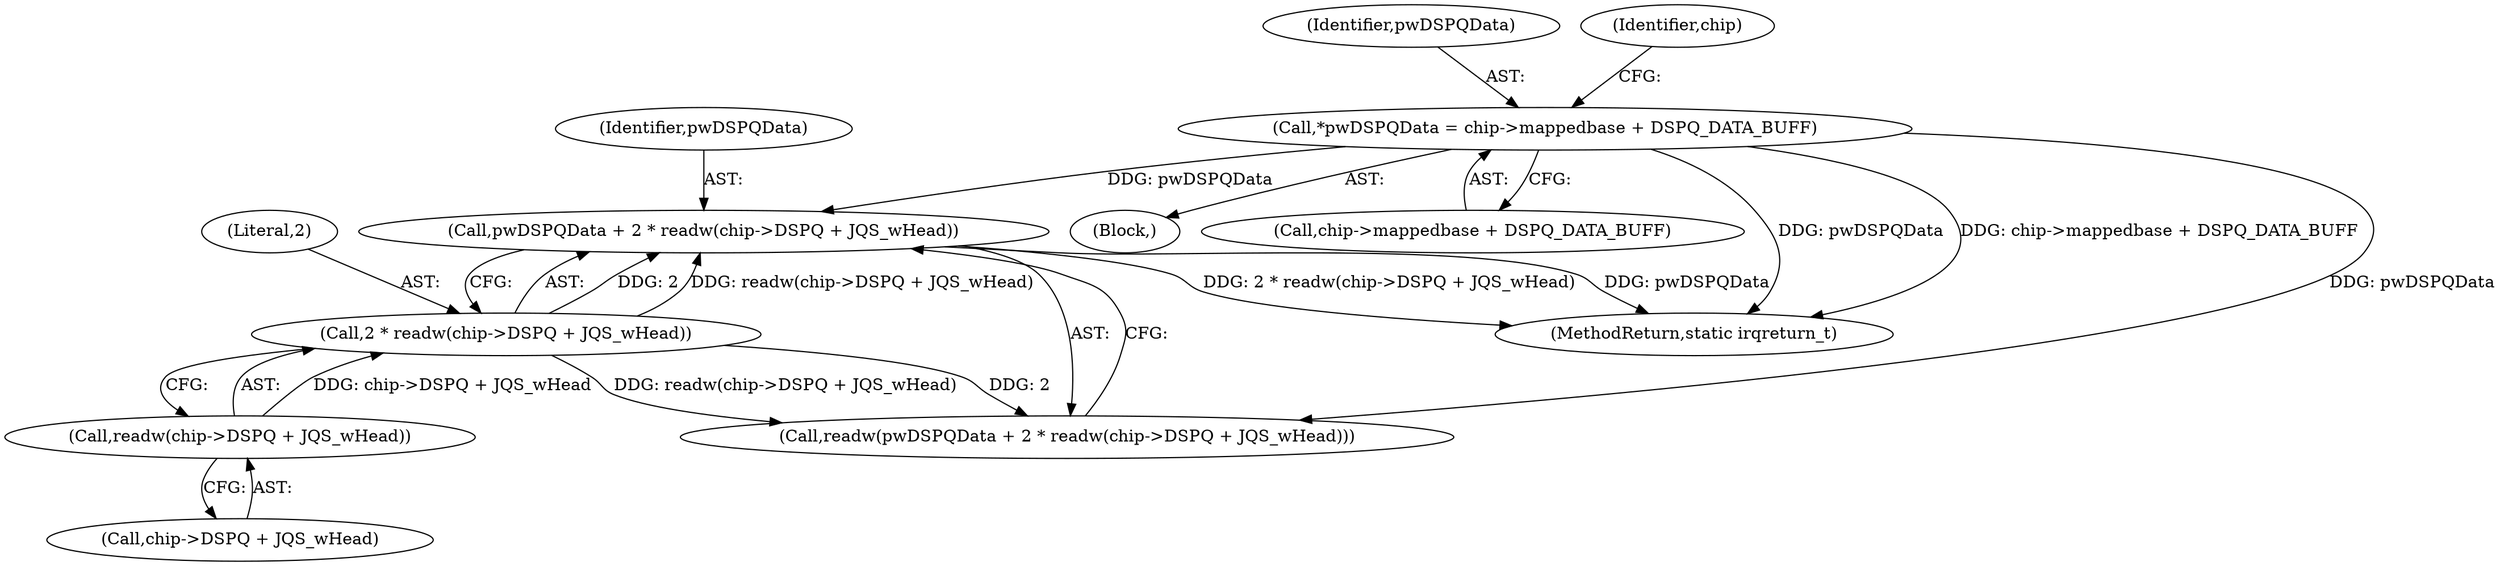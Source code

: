 digraph "1_linux_20e2b791796bd68816fa115f12be5320de2b8021_0@API" {
"1000139" [label="(Call,pwDSPQData + 2 * readw(chip->DSPQ + JQS_wHead))"];
"1000113" [label="(Call,*pwDSPQData = chip->mappedbase + DSPQ_DATA_BUFF)"];
"1000141" [label="(Call,2 * readw(chip->DSPQ + JQS_wHead))"];
"1000143" [label="(Call,readw(chip->DSPQ + JQS_wHead))"];
"1000141" [label="(Call,2 * readw(chip->DSPQ + JQS_wHead))"];
"1000144" [label="(Call,chip->DSPQ + JQS_wHead)"];
"1000114" [label="(Identifier,pwDSPQData)"];
"1000115" [label="(Call,chip->mappedbase + DSPQ_DATA_BUFF)"];
"1000139" [label="(Call,pwDSPQData + 2 * readw(chip->DSPQ + JQS_wHead))"];
"1000113" [label="(Call,*pwDSPQData = chip->mappedbase + DSPQ_DATA_BUFF)"];
"1000125" [label="(Identifier,chip)"];
"1000140" [label="(Identifier,pwDSPQData)"];
"1000142" [label="(Literal,2)"];
"1000191" [label="(MethodReturn,static irqreturn_t)"];
"1000107" [label="(Block,)"];
"1000143" [label="(Call,readw(chip->DSPQ + JQS_wHead))"];
"1000138" [label="(Call,readw(pwDSPQData + 2 * readw(chip->DSPQ + JQS_wHead)))"];
"1000139" -> "1000138"  [label="AST: "];
"1000139" -> "1000141"  [label="CFG: "];
"1000140" -> "1000139"  [label="AST: "];
"1000141" -> "1000139"  [label="AST: "];
"1000138" -> "1000139"  [label="CFG: "];
"1000139" -> "1000191"  [label="DDG: 2 * readw(chip->DSPQ + JQS_wHead)"];
"1000139" -> "1000191"  [label="DDG: pwDSPQData"];
"1000113" -> "1000139"  [label="DDG: pwDSPQData"];
"1000141" -> "1000139"  [label="DDG: 2"];
"1000141" -> "1000139"  [label="DDG: readw(chip->DSPQ + JQS_wHead)"];
"1000113" -> "1000107"  [label="AST: "];
"1000113" -> "1000115"  [label="CFG: "];
"1000114" -> "1000113"  [label="AST: "];
"1000115" -> "1000113"  [label="AST: "];
"1000125" -> "1000113"  [label="CFG: "];
"1000113" -> "1000191"  [label="DDG: pwDSPQData"];
"1000113" -> "1000191"  [label="DDG: chip->mappedbase + DSPQ_DATA_BUFF"];
"1000113" -> "1000138"  [label="DDG: pwDSPQData"];
"1000141" -> "1000143"  [label="CFG: "];
"1000142" -> "1000141"  [label="AST: "];
"1000143" -> "1000141"  [label="AST: "];
"1000141" -> "1000138"  [label="DDG: 2"];
"1000141" -> "1000138"  [label="DDG: readw(chip->DSPQ + JQS_wHead)"];
"1000143" -> "1000141"  [label="DDG: chip->DSPQ + JQS_wHead"];
"1000143" -> "1000144"  [label="CFG: "];
"1000144" -> "1000143"  [label="AST: "];
}
